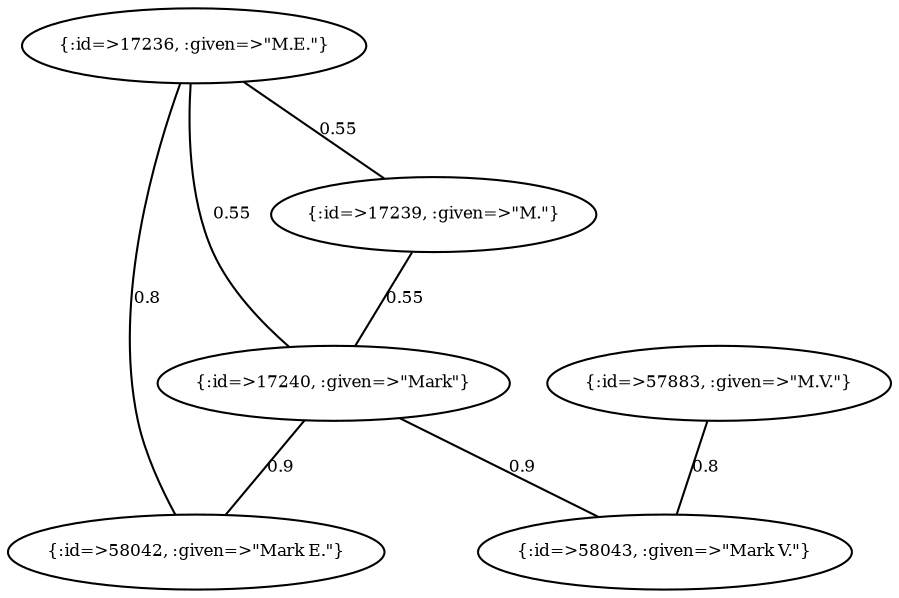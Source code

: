 graph Collector__WeightedGraph {
    "{:id=>17236, :given=>\"M.E.\"}" [
        fontsize = 8,
        label = "{:id=>17236, :given=>\"M.E.\"}"
    ]

    "{:id=>17239, :given=>\"M.\"}" [
        fontsize = 8,
        label = "{:id=>17239, :given=>\"M.\"}"
    ]

    "{:id=>17240, :given=>\"Mark\"}" [
        fontsize = 8,
        label = "{:id=>17240, :given=>\"Mark\"}"
    ]

    "{:id=>57883, :given=>\"M.V.\"}" [
        fontsize = 8,
        label = "{:id=>57883, :given=>\"M.V.\"}"
    ]

    "{:id=>58042, :given=>\"Mark E.\"}" [
        fontsize = 8,
        label = "{:id=>58042, :given=>\"Mark E.\"}"
    ]

    "{:id=>58043, :given=>\"Mark V.\"}" [
        fontsize = 8,
        label = "{:id=>58043, :given=>\"Mark V.\"}"
    ]

    "{:id=>17236, :given=>\"M.E.\"}" -- "{:id=>17239, :given=>\"M.\"}" [
        fontsize = 8,
        label = 0.55
    ]

    "{:id=>17236, :given=>\"M.E.\"}" -- "{:id=>17240, :given=>\"Mark\"}" [
        fontsize = 8,
        label = 0.55
    ]

    "{:id=>17236, :given=>\"M.E.\"}" -- "{:id=>58042, :given=>\"Mark E.\"}" [
        fontsize = 8,
        label = 0.8
    ]

    "{:id=>17239, :given=>\"M.\"}" -- "{:id=>17240, :given=>\"Mark\"}" [
        fontsize = 8,
        label = 0.55
    ]

    "{:id=>17240, :given=>\"Mark\"}" -- "{:id=>58042, :given=>\"Mark E.\"}" [
        fontsize = 8,
        label = 0.9
    ]

    "{:id=>17240, :given=>\"Mark\"}" -- "{:id=>58043, :given=>\"Mark V.\"}" [
        fontsize = 8,
        label = 0.9
    ]

    "{:id=>57883, :given=>\"M.V.\"}" -- "{:id=>58043, :given=>\"Mark V.\"}" [
        fontsize = 8,
        label = 0.8
    ]
}
